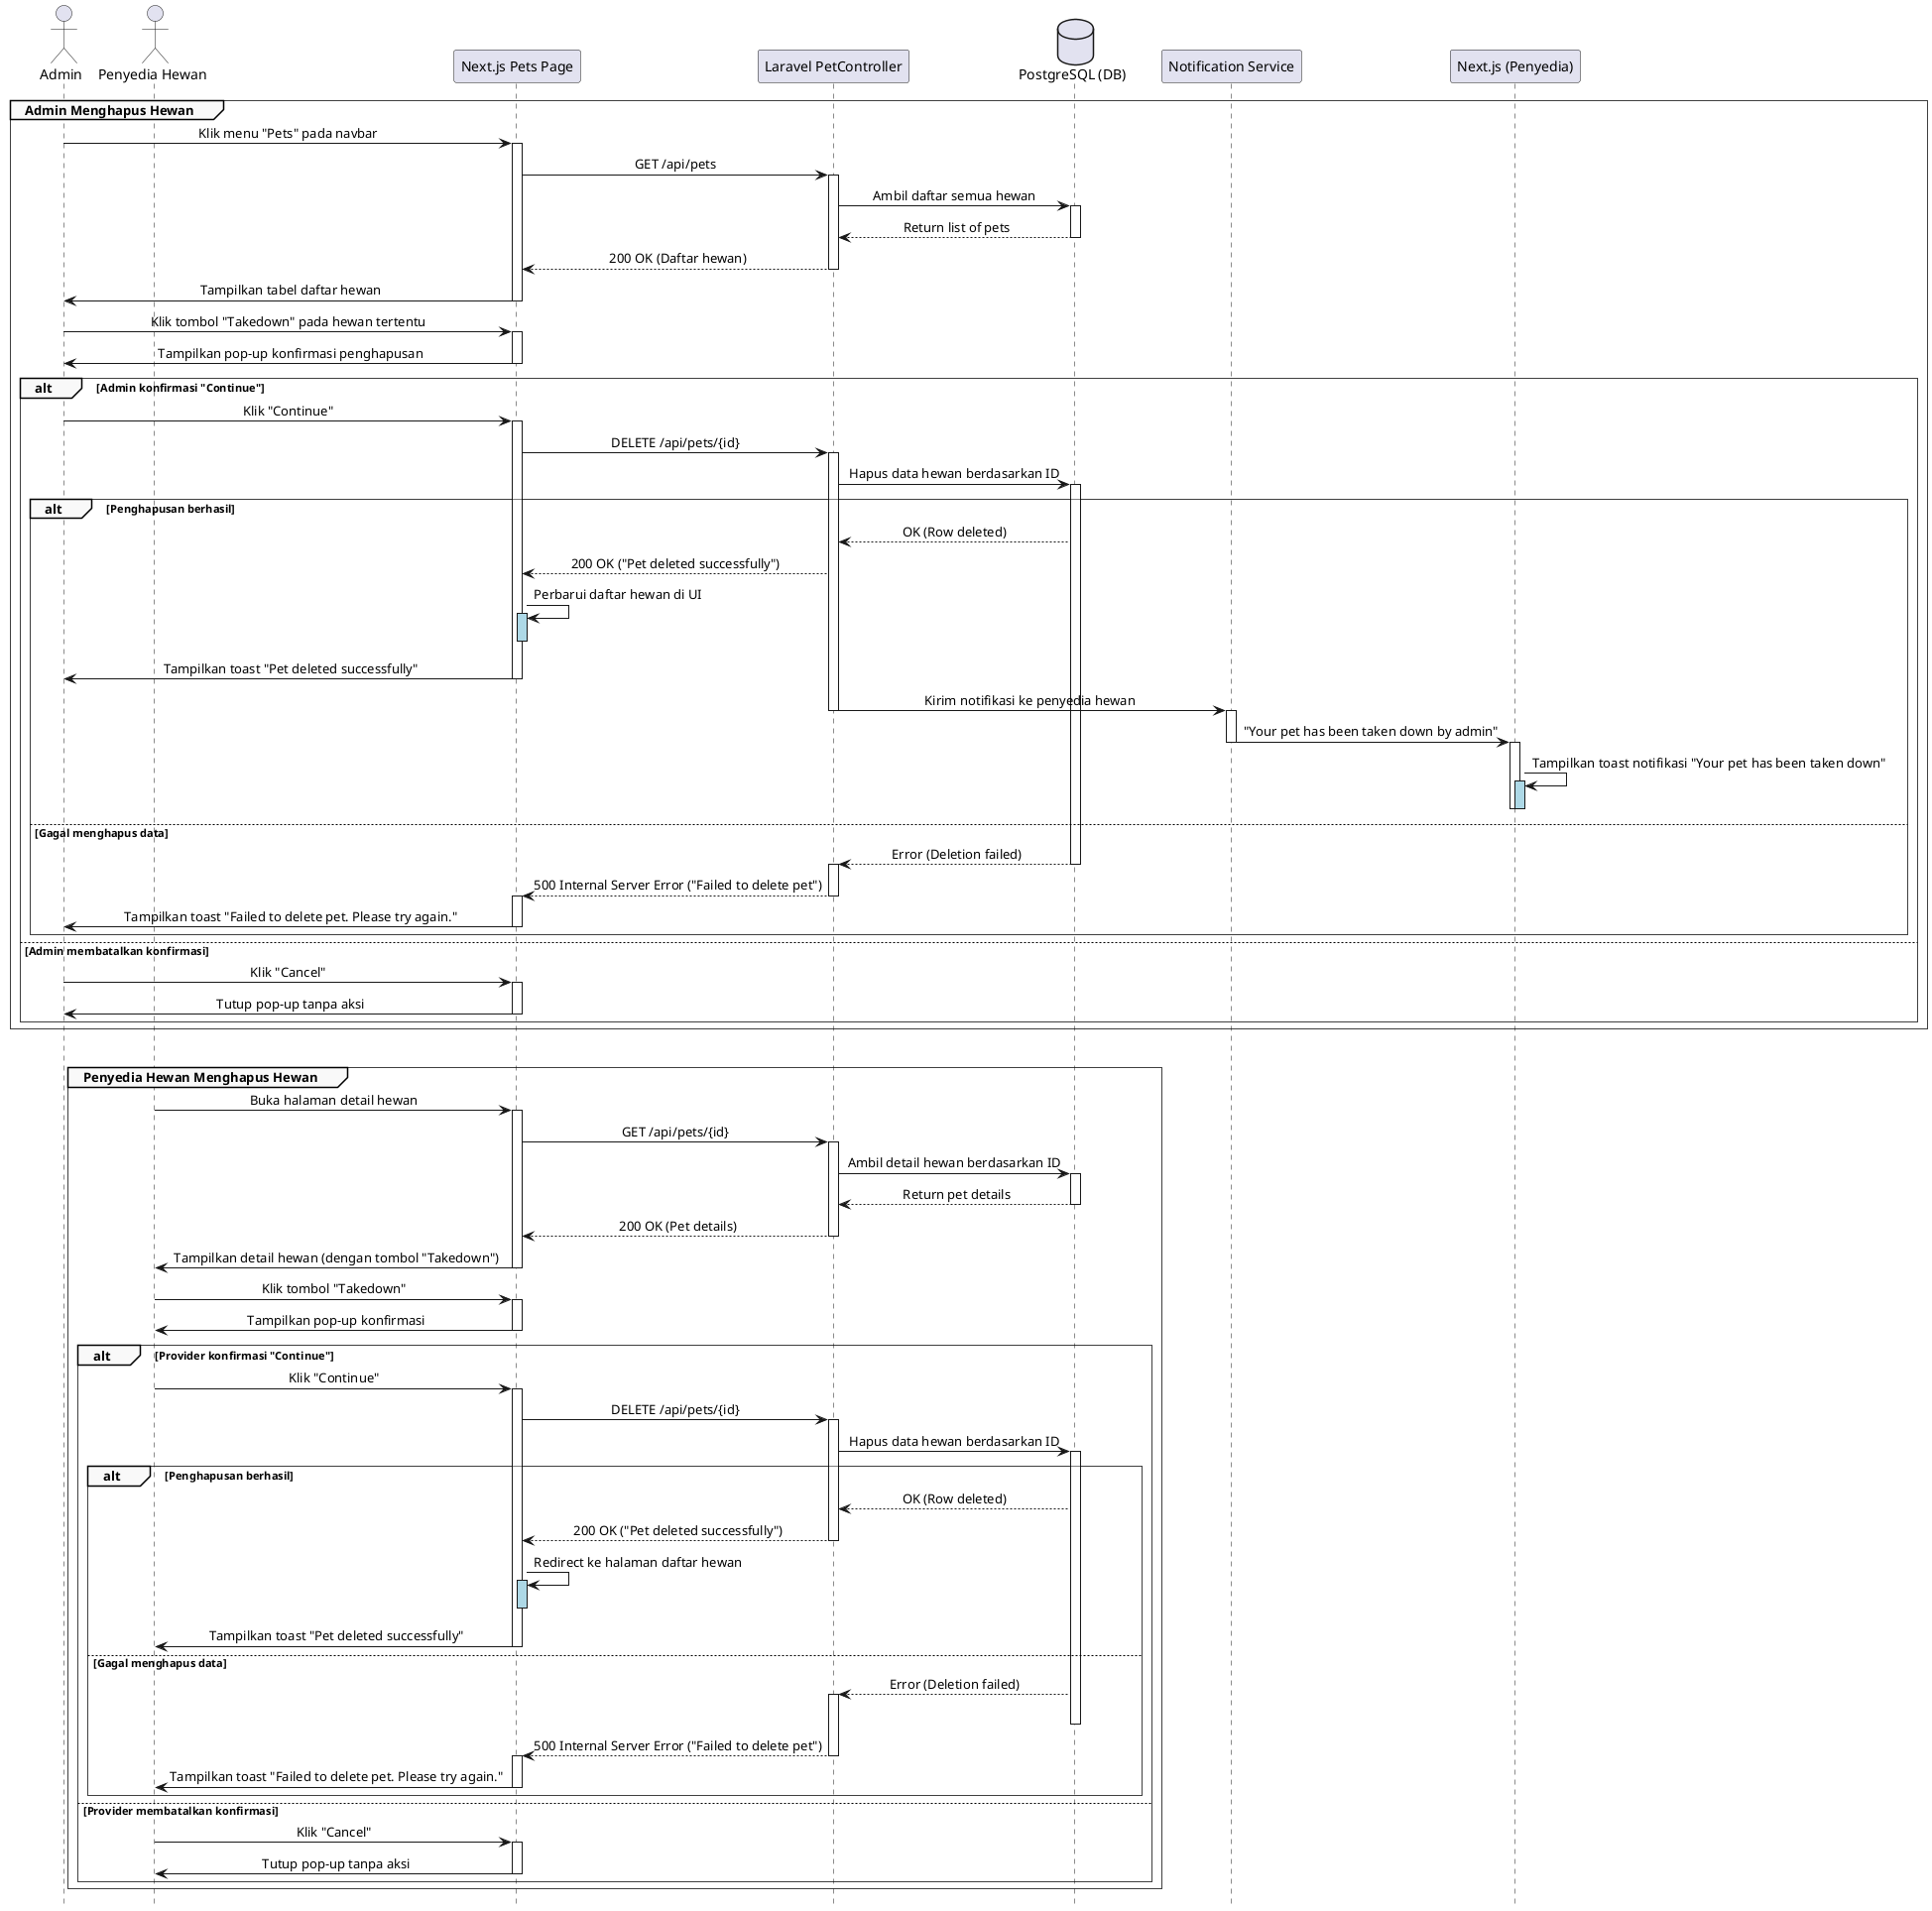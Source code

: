 @startuml
' === Styling ===
skinparam sequence {
    LifelineFooterStrategy none
    MessageAlign center
    ArrowThickness 1
    ParticipantPadding 20
    GroupBorderThickness 0.5
    GroupBackgroundColor #F9F9F9
}
hide footbox

' === Participants ===
actor Admin
actor "Penyedia Hewan" as Provider
participant "Next.js Pets Page" as FE
participant "Laravel PetController" as BE
database "PostgreSQL (DB)" as DB
participant "Notification Service" as NS
participant "Next.js (Penyedia)" as FE_Provider

' === Flow A: Admin Menghapus Hewan ===
group Admin Menghapus Hewan
    Admin -> FE: Klik menu "Pets" pada navbar
    activate FE
    FE -> BE: GET /api/pets
    activate BE
    BE -> DB: Ambil daftar semua hewan
    activate DB
    DB --> BE: Return list of pets
    deactivate DB
    BE --> FE: 200 OK (Daftar hewan)
    deactivate BE
    FE -> Admin: Tampilkan tabel daftar hewan
    deactivate FE

    Admin -> FE: Klik tombol "Takedown" pada hewan tertentu
    activate FE
    FE -> Admin: Tampilkan pop-up konfirmasi penghapusan
    deactivate FE

    alt Admin konfirmasi "Continue"
        Admin -> FE: Klik "Continue"
        activate FE
        FE -> BE: DELETE /api/pets/{id}
        activate BE
        BE -> DB: Hapus data hewan berdasarkan ID
        activate DB

        alt Penghapusan berhasil
            DB --> BE: OK (Row deleted)
            BE --> FE: 200 OK ("Pet deleted successfully")
            FE -> FE: Perbarui daftar hewan di UI
            activate FE #LightBlue
            deactivate FE #LightBlue
            FE -> Admin: Tampilkan toast "Pet deleted successfully"
            deactivate FE

            ' Kirim notifikasi ke Penyedia Hewan
            BE -> NS: Kirim notifikasi ke penyedia hewan
            deactivate BE
            activate NS
            NS -> FE_Provider: "Your pet has been taken down by admin"
            deactivate NS
            activate FE_Provider
            FE_Provider -> FE_Provider: Tampilkan toast notifikasi "Your pet has been taken down"
            activate FE_Provider #LightBlue
            deactivate FE_Provider #LightBlue
            deactivate FE_Provider

        else Gagal menghapus data
            DB --> BE: Error (Deletion failed)
            deactivate DB
            activate BE
            BE --> FE: 500 Internal Server Error ("Failed to delete pet")
            deactivate BE
            activate FE
            FE -> Admin: Tampilkan toast "Failed to delete pet. Please try again."
            deactivate FE
        end

    else Admin membatalkan konfirmasi
        Admin -> FE: Klik "Cancel"
        activate FE
        FE -> Admin: Tutup pop-up tanpa aksi
        deactivate FE
    end
end

|||

' === Flow B: Penyedia Hewan Menghapus Hewan ===
group Penyedia Hewan Menghapus Hewan
    Provider -> FE: Buka halaman detail hewan
    activate FE
    FE -> BE: GET /api/pets/{id}
    activate BE
    BE -> DB: Ambil detail hewan berdasarkan ID
    activate DB
    DB --> BE: Return pet details
    deactivate DB
    BE --> FE: 200 OK (Pet details)
    deactivate BE
    FE -> Provider: Tampilkan detail hewan (dengan tombol "Takedown")
    deactivate FE

    Provider -> FE: Klik tombol "Takedown"
    activate FE
    FE -> Provider: Tampilkan pop-up konfirmasi
    deactivate FE

    alt Provider konfirmasi "Continue"
        Provider -> FE: Klik "Continue"
        activate FE
        FE -> BE: DELETE /api/pets/{id}
        activate BE
        BE -> DB: Hapus data hewan berdasarkan ID
        activate DB

        alt Penghapusan berhasil
            DB --> BE: OK (Row deleted)
            BE --> FE: 200 OK ("Pet deleted successfully")
            deactivate BE
            FE -> FE: Redirect ke halaman daftar hewan
            activate FE #LightBlue
            deactivate FE #LightBlue
            FE -> Provider: Tampilkan toast "Pet deleted successfully"
            deactivate FE

        else Gagal menghapus data
            DB --> BE: Error (Deletion failed)
            activate BE
            deactivate DB
            BE --> FE: 500 Internal Server Error ("Failed to delete pet")
            deactivate BE
            activate FE
            FE -> Provider: Tampilkan toast "Failed to delete pet. Please try again."
            deactivate FE
        end

    else Provider membatalkan konfirmasi
        Provider -> FE: Klik "Cancel"
        activate FE
        FE -> Provider: Tutup pop-up tanpa aksi
        deactivate FE
    end
end

@enduml